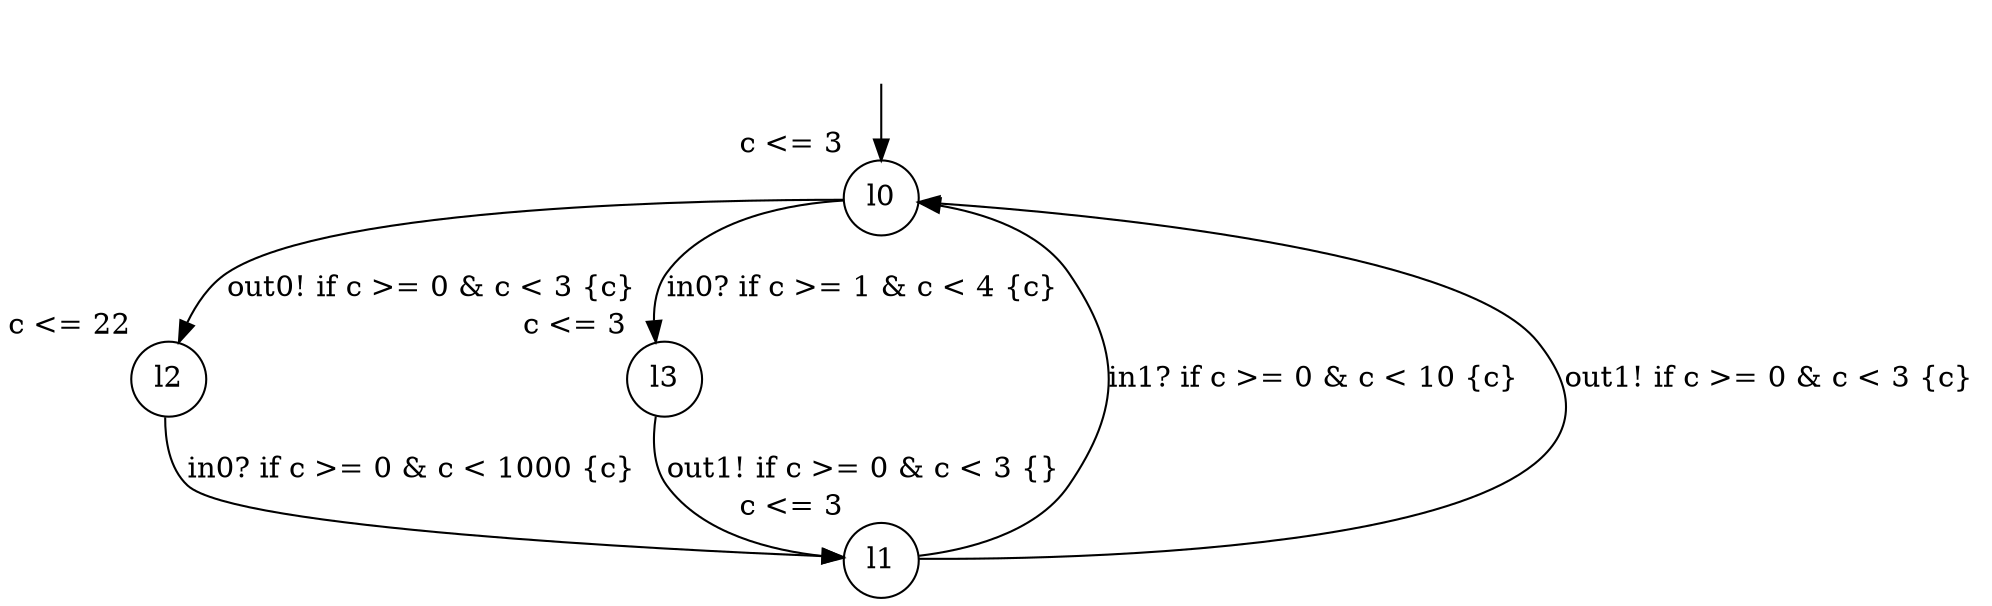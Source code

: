 digraph g {
__start0 [label="" shape="none"];
l0 [shape="circle" margin=0 label="l0", xlabel="c <= 3"];
l1 [shape="circle" margin=0 label="l1", xlabel="c <= 3"];
l2 [shape="circle" margin=0 label="l2", xlabel="c <= 22"];
l3 [shape="circle" margin=0 label="l3", xlabel="c <= 3"];
l0 -> l2 [label="out0! if c >= 0 & c < 3 {c} "];
l0 -> l3 [label="in0? if c >= 1 & c < 4 {c} "];
l1 -> l0 [label="in1? if c >= 0 & c < 10 {c} "];
l1 -> l0 [label="out1! if c >= 0 & c < 3 {c} "];
l2 -> l1 [label="in0? if c >= 0 & c < 1000 {c} "];
l3 -> l1 [label="out1! if c >= 0 & c < 3 {} "];
__start0 -> l0;
}
